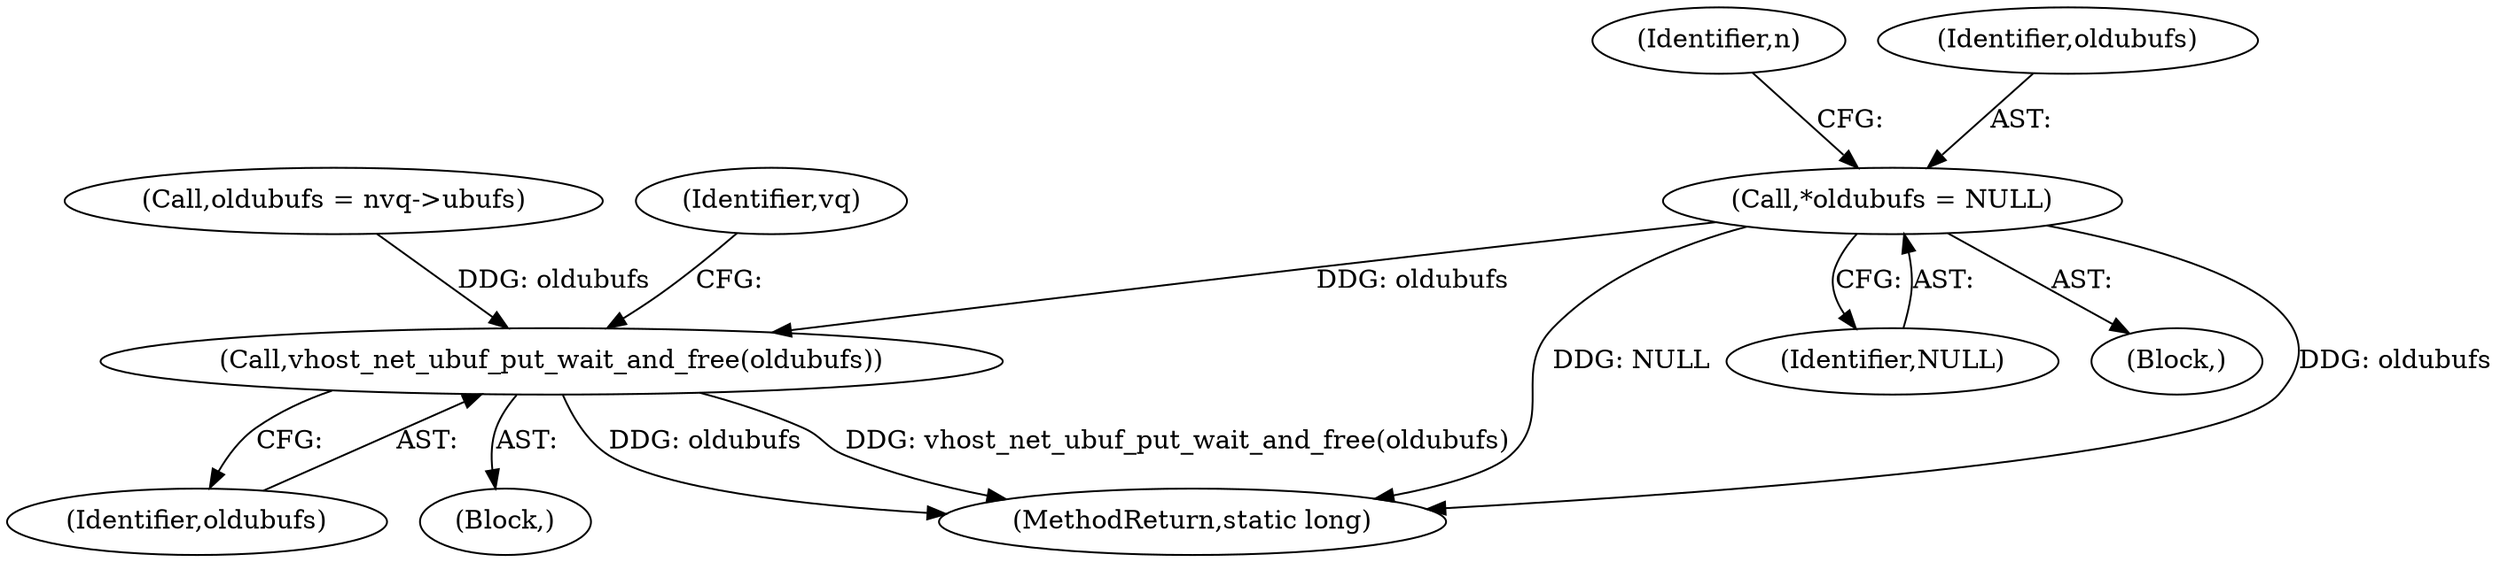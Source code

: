 digraph "0_linux_dd7633ecd553a5e304d349aa6f8eb8a0417098c5@pointer" {
"1000113" [label="(Call,*oldubufs = NULL)"];
"1000279" [label="(Call,vhost_net_ubuf_put_wait_and_free(oldubufs))"];
"1000347" [label="(MethodReturn,static long)"];
"1000113" [label="(Call,*oldubufs = NULL)"];
"1000115" [label="(Identifier,NULL)"];
"1000246" [label="(Call,oldubufs = nvq->ubufs)"];
"1000121" [label="(Identifier,n)"];
"1000280" [label="(Identifier,oldubufs)"];
"1000278" [label="(Block,)"];
"1000106" [label="(Block,)"];
"1000114" [label="(Identifier,oldubufs)"];
"1000279" [label="(Call,vhost_net_ubuf_put_wait_and_free(oldubufs))"];
"1000284" [label="(Identifier,vq)"];
"1000113" -> "1000106"  [label="AST: "];
"1000113" -> "1000115"  [label="CFG: "];
"1000114" -> "1000113"  [label="AST: "];
"1000115" -> "1000113"  [label="AST: "];
"1000121" -> "1000113"  [label="CFG: "];
"1000113" -> "1000347"  [label="DDG: oldubufs"];
"1000113" -> "1000347"  [label="DDG: NULL"];
"1000113" -> "1000279"  [label="DDG: oldubufs"];
"1000279" -> "1000278"  [label="AST: "];
"1000279" -> "1000280"  [label="CFG: "];
"1000280" -> "1000279"  [label="AST: "];
"1000284" -> "1000279"  [label="CFG: "];
"1000279" -> "1000347"  [label="DDG: oldubufs"];
"1000279" -> "1000347"  [label="DDG: vhost_net_ubuf_put_wait_and_free(oldubufs)"];
"1000246" -> "1000279"  [label="DDG: oldubufs"];
}
